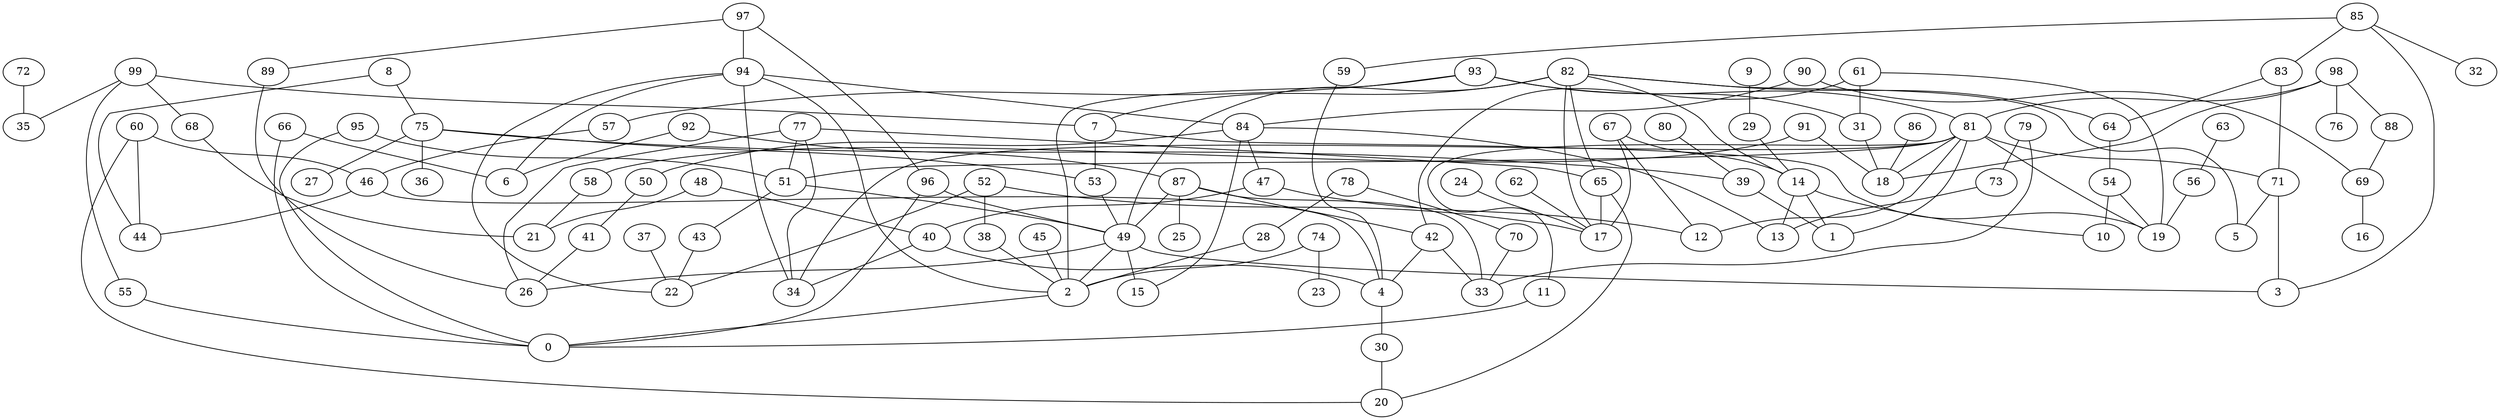 digraph GG_graph {

subgraph G_graph {
edge [color = black]
"72" -> "35" [dir = none]
"73" -> "13" [dir = none]
"97" -> "96" [dir = none]
"78" -> "28" [dir = none]
"8" -> "75" [dir = none]
"24" -> "17" [dir = none]
"63" -> "56" [dir = none]
"89" -> "26" [dir = none]
"37" -> "22" [dir = none]
"46" -> "4" [dir = none]
"70" -> "33" [dir = none]
"66" -> "0" [dir = none]
"75" -> "36" [dir = none]
"75" -> "27" [dir = none]
"75" -> "53" [dir = none]
"60" -> "44" [dir = none]
"60" -> "20" [dir = none]
"68" -> "21" [dir = none]
"54" -> "19" [dir = none]
"9" -> "29" [dir = none]
"85" -> "32" [dir = none]
"85" -> "83" [dir = none]
"85" -> "3" [dir = none]
"48" -> "21" [dir = none]
"48" -> "40" [dir = none]
"61" -> "42" [dir = none]
"38" -> "2" [dir = none]
"77" -> "65" [dir = none]
"77" -> "26" [dir = none]
"77" -> "34" [dir = none]
"42" -> "4" [dir = none]
"49" -> "3" [dir = none]
"49" -> "15" [dir = none]
"49" -> "2" [dir = none]
"80" -> "39" [dir = none]
"87" -> "25" [dir = none]
"87" -> "33" [dir = none]
"87" -> "42" [dir = none]
"87" -> "49" [dir = none]
"86" -> "18" [dir = none]
"94" -> "22" [dir = none]
"94" -> "6" [dir = none]
"94" -> "2" [dir = none]
"14" -> "13" [dir = none]
"14" -> "10" [dir = none]
"14" -> "1" [dir = none]
"51" -> "43" [dir = none]
"51" -> "49" [dir = none]
"2" -> "0" [dir = none]
"93" -> "2" [dir = none]
"40" -> "34" [dir = none]
"98" -> "76" [dir = none]
"98" -> "88" [dir = none]
"98" -> "81" [dir = none]
"82" -> "64" [dir = none]
"82" -> "14" [dir = none]
"88" -> "69" [dir = none]
"39" -> "1" [dir = none]
"95" -> "0" [dir = none]
"81" -> "12" [dir = none]
"81" -> "71" [dir = none]
"81" -> "19" [dir = none]
"81" -> "34" [dir = none]
"81" -> "18" [dir = none]
"81" -> "1" [dir = none]
"81" -> "51" [dir = none]
"69" -> "16" [dir = none]
"90" -> "84" [dir = none]
"11" -> "0" [dir = none]
"74" -> "23" [dir = none]
"74" -> "2" [dir = none]
"99" -> "35" [dir = none]
"99" -> "7" [dir = none]
"29" -> "14" [dir = none]
"79" -> "73" [dir = none]
"56" -> "19" [dir = none]
"30" -> "20" [dir = none]
"84" -> "50" [dir = none]
"84" -> "15" [dir = none]
"96" -> "49" [dir = none]
"47" -> "40" [dir = none]
"71" -> "5" [dir = none]
"92" -> "6" [dir = none]
"28" -> "2" [dir = none]
"52" -> "38" [dir = none]
"62" -> "17" [dir = none]
"55" -> "0" [dir = none]
"57" -> "46" [dir = none]
"45" -> "2" [dir = none]
"31" -> "18" [dir = none]
"91" -> "58" [dir = none]
"91" -> "18" [dir = none]
"59" -> "4" [dir = none]
"67" -> "14" [dir = none]
"50" -> "41" [dir = none]
"7" -> "53" [dir = none]
"7" -> "19" [dir = none]
"65" -> "17" [dir = none]
"65" -> "20" [dir = none]
"82" -> "7" [dir = none]
"90" -> "69" [dir = none]
"95" -> "51" [dir = none]
"97" -> "89" [dir = none]
"99" -> "68" [dir = none]
"52" -> "22" [dir = none]
"85" -> "59" [dir = none]
"66" -> "6" [dir = none]
"81" -> "11" [dir = none]
"93" -> "57" [dir = none]
"75" -> "39" [dir = none]
"71" -> "3" [dir = none]
"93" -> "31" [dir = none]
"84" -> "13" [dir = none]
"41" -> "26" [dir = none]
"82" -> "5" [dir = none]
"58" -> "21" [dir = none]
"67" -> "12" [dir = none]
"43" -> "22" [dir = none]
"42" -> "33" [dir = none]
"4" -> "30" [dir = none]
"83" -> "71" [dir = none]
"77" -> "51" [dir = none]
"60" -> "46" [dir = none]
"54" -> "10" [dir = none]
"82" -> "17" [dir = none]
"98" -> "18" [dir = none]
"82" -> "65" [dir = none]
"64" -> "54" [dir = none]
"49" -> "26" [dir = none]
"93" -> "81" [dir = none]
"84" -> "47" [dir = none]
"46" -> "44" [dir = none]
"82" -> "49" [dir = none]
"83" -> "64" [dir = none]
"94" -> "84" [dir = none]
"40" -> "4" [dir = none]
"61" -> "19" [dir = none]
"52" -> "17" [dir = none]
"61" -> "31" [dir = none]
"97" -> "94" [dir = none]
"79" -> "33" [dir = none]
"47" -> "12" [dir = none]
"94" -> "34" [dir = none]
"67" -> "17" [dir = none]
"96" -> "0" [dir = none]
"8" -> "44" [dir = none]
"92" -> "87" [dir = none]
"53" -> "49" [dir = none]
"99" -> "55" [dir = none]
"78" -> "70" [dir = none]
}

}
